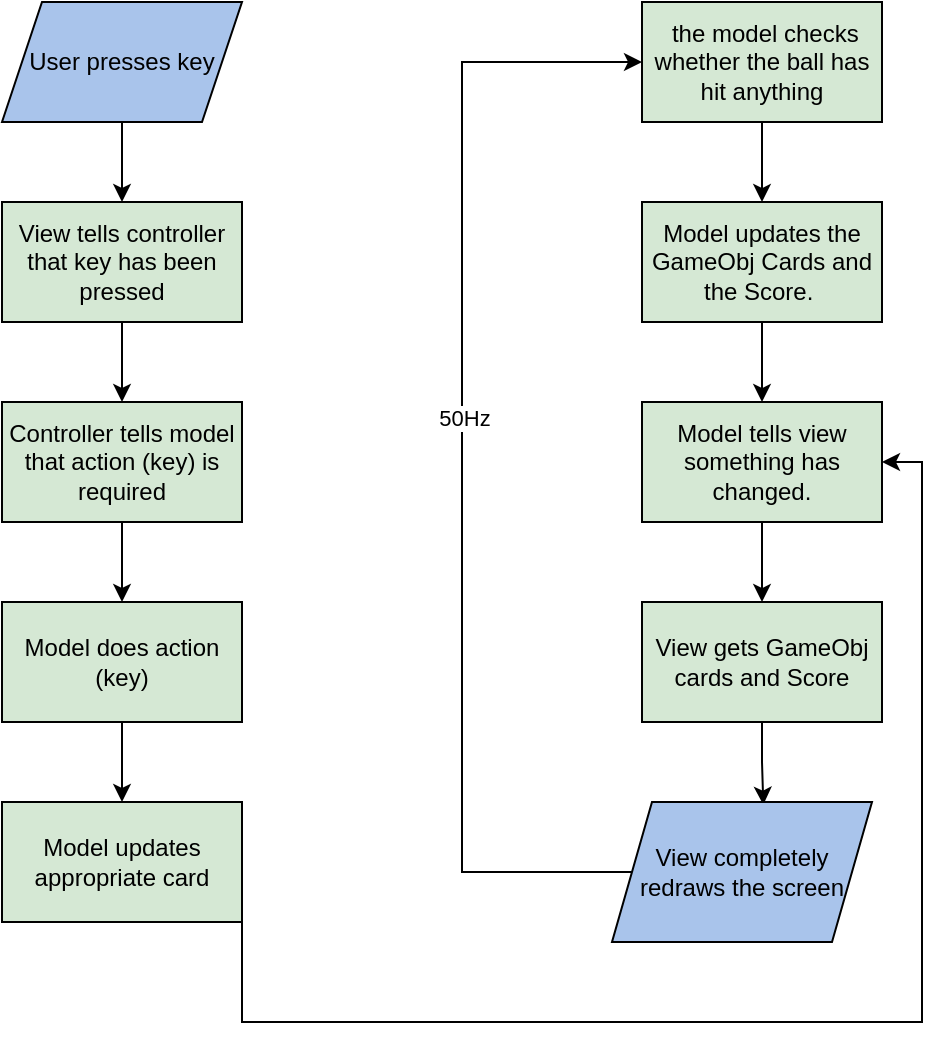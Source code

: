 <mxfile version="21.2.1" type="device">
  <diagram name="Page-1" id="IaIJ-q_uUGbP-VwZ3bt0">
    <mxGraphModel dx="1034" dy="501" grid="1" gridSize="10" guides="1" tooltips="1" connect="1" arrows="1" fold="1" page="1" pageScale="1" pageWidth="850" pageHeight="1100" math="0" shadow="0">
      <root>
        <mxCell id="0" />
        <mxCell id="1" parent="0" />
        <mxCell id="bCztx8rFVtjXC47slKtt-9" style="edgeStyle=orthogonalEdgeStyle;rounded=0;orthogonalLoop=1;jettySize=auto;html=1;exitX=0.5;exitY=1;exitDx=0;exitDy=0;" edge="1" parent="1" source="bCztx8rFVtjXC47slKtt-1" target="bCztx8rFVtjXC47slKtt-5">
          <mxGeometry relative="1" as="geometry" />
        </mxCell>
        <mxCell id="bCztx8rFVtjXC47slKtt-1" value="&amp;nbsp;the model checks whether the ball has hit anything" style="rounded=0;whiteSpace=wrap;html=1;fillColor=#D5E8D4;" vertex="1" parent="1">
          <mxGeometry x="440" y="40" width="120" height="60" as="geometry" />
        </mxCell>
        <mxCell id="bCztx8rFVtjXC47slKtt-20" style="edgeStyle=orthogonalEdgeStyle;rounded=0;orthogonalLoop=1;jettySize=auto;html=1;exitX=0.5;exitY=1;exitDx=0;exitDy=0;" edge="1" parent="1" source="bCztx8rFVtjXC47slKtt-2" target="bCztx8rFVtjXC47slKtt-15">
          <mxGeometry relative="1" as="geometry" />
        </mxCell>
        <mxCell id="bCztx8rFVtjXC47slKtt-2" value="User presses key" style="shape=parallelogram;perimeter=parallelogramPerimeter;whiteSpace=wrap;html=1;fixedSize=1;fillColor=#A9C4EB;" vertex="1" parent="1">
          <mxGeometry x="120" y="40" width="120" height="60" as="geometry" />
        </mxCell>
        <mxCell id="bCztx8rFVtjXC47slKtt-10" style="edgeStyle=orthogonalEdgeStyle;rounded=0;orthogonalLoop=1;jettySize=auto;html=1;exitX=0.5;exitY=1;exitDx=0;exitDy=0;entryX=0.5;entryY=0;entryDx=0;entryDy=0;" edge="1" parent="1" source="bCztx8rFVtjXC47slKtt-5" target="bCztx8rFVtjXC47slKtt-6">
          <mxGeometry relative="1" as="geometry" />
        </mxCell>
        <mxCell id="bCztx8rFVtjXC47slKtt-5" value="Model updates the GameObj Cards and the Score.&amp;nbsp;" style="rounded=0;whiteSpace=wrap;html=1;fillColor=#D5E8D4;" vertex="1" parent="1">
          <mxGeometry x="440" y="140" width="120" height="60" as="geometry" />
        </mxCell>
        <mxCell id="bCztx8rFVtjXC47slKtt-11" style="edgeStyle=orthogonalEdgeStyle;rounded=0;orthogonalLoop=1;jettySize=auto;html=1;exitX=0.5;exitY=1;exitDx=0;exitDy=0;" edge="1" parent="1" source="bCztx8rFVtjXC47slKtt-6" target="bCztx8rFVtjXC47slKtt-7">
          <mxGeometry relative="1" as="geometry" />
        </mxCell>
        <mxCell id="bCztx8rFVtjXC47slKtt-6" value="Model tells view something has changed." style="rounded=0;whiteSpace=wrap;html=1;fillColor=#D5E8D4;" vertex="1" parent="1">
          <mxGeometry x="440" y="240" width="120" height="60" as="geometry" />
        </mxCell>
        <mxCell id="bCztx8rFVtjXC47slKtt-12" style="edgeStyle=orthogonalEdgeStyle;rounded=0;orthogonalLoop=1;jettySize=auto;html=1;exitX=0.5;exitY=1;exitDx=0;exitDy=0;entryX=0.582;entryY=0.019;entryDx=0;entryDy=0;entryPerimeter=0;" edge="1" parent="1" source="bCztx8rFVtjXC47slKtt-7" target="bCztx8rFVtjXC47slKtt-8">
          <mxGeometry relative="1" as="geometry" />
        </mxCell>
        <mxCell id="bCztx8rFVtjXC47slKtt-7" value="View gets GameObj cards and Score" style="rounded=0;whiteSpace=wrap;html=1;fillColor=#D5E8D4;" vertex="1" parent="1">
          <mxGeometry x="440" y="340" width="120" height="60" as="geometry" />
        </mxCell>
        <mxCell id="bCztx8rFVtjXC47slKtt-13" style="edgeStyle=orthogonalEdgeStyle;rounded=0;orthogonalLoop=1;jettySize=auto;html=1;exitX=0;exitY=0.5;exitDx=0;exitDy=0;entryX=0;entryY=0.5;entryDx=0;entryDy=0;" edge="1" parent="1" source="bCztx8rFVtjXC47slKtt-8" target="bCztx8rFVtjXC47slKtt-1">
          <mxGeometry relative="1" as="geometry">
            <Array as="points">
              <mxPoint x="350" y="475" />
              <mxPoint x="350" y="70" />
            </Array>
          </mxGeometry>
        </mxCell>
        <mxCell id="bCztx8rFVtjXC47slKtt-14" value="50Hz" style="edgeLabel;html=1;align=center;verticalAlign=middle;resizable=0;points=[];" vertex="1" connectable="0" parent="bCztx8rFVtjXC47slKtt-13">
          <mxGeometry x="0.076" y="-1" relative="1" as="geometry">
            <mxPoint as="offset" />
          </mxGeometry>
        </mxCell>
        <mxCell id="bCztx8rFVtjXC47slKtt-8" value="View completely redraws the screen" style="shape=parallelogram;perimeter=parallelogramPerimeter;whiteSpace=wrap;html=1;fixedSize=1;fillColor=#A9C4EB;" vertex="1" parent="1">
          <mxGeometry x="425" y="440" width="130" height="70" as="geometry" />
        </mxCell>
        <mxCell id="bCztx8rFVtjXC47slKtt-21" style="edgeStyle=orthogonalEdgeStyle;rounded=0;orthogonalLoop=1;jettySize=auto;html=1;exitX=0.5;exitY=1;exitDx=0;exitDy=0;entryX=0.5;entryY=0;entryDx=0;entryDy=0;" edge="1" parent="1" source="bCztx8rFVtjXC47slKtt-15" target="bCztx8rFVtjXC47slKtt-16">
          <mxGeometry relative="1" as="geometry" />
        </mxCell>
        <mxCell id="bCztx8rFVtjXC47slKtt-15" value="View tells controller that key has been pressed" style="rounded=0;whiteSpace=wrap;html=1;fillColor=#D5E8D4;" vertex="1" parent="1">
          <mxGeometry x="120" y="140" width="120" height="60" as="geometry" />
        </mxCell>
        <mxCell id="bCztx8rFVtjXC47slKtt-22" style="edgeStyle=orthogonalEdgeStyle;rounded=0;orthogonalLoop=1;jettySize=auto;html=1;exitX=0.5;exitY=1;exitDx=0;exitDy=0;entryX=0.5;entryY=0;entryDx=0;entryDy=0;" edge="1" parent="1" source="bCztx8rFVtjXC47slKtt-16" target="bCztx8rFVtjXC47slKtt-17">
          <mxGeometry relative="1" as="geometry" />
        </mxCell>
        <mxCell id="bCztx8rFVtjXC47slKtt-16" value="Controller tells model that action (key) is required" style="rounded=0;whiteSpace=wrap;html=1;fillColor=#D5E8D4;" vertex="1" parent="1">
          <mxGeometry x="120" y="240" width="120" height="60" as="geometry" />
        </mxCell>
        <mxCell id="bCztx8rFVtjXC47slKtt-23" style="edgeStyle=orthogonalEdgeStyle;rounded=0;orthogonalLoop=1;jettySize=auto;html=1;exitX=0.5;exitY=1;exitDx=0;exitDy=0;entryX=0.5;entryY=0;entryDx=0;entryDy=0;" edge="1" parent="1" source="bCztx8rFVtjXC47slKtt-17" target="bCztx8rFVtjXC47slKtt-18">
          <mxGeometry relative="1" as="geometry" />
        </mxCell>
        <mxCell id="bCztx8rFVtjXC47slKtt-17" value="Model does action (key)" style="rounded=0;whiteSpace=wrap;html=1;fillColor=#D5E8D4;" vertex="1" parent="1">
          <mxGeometry x="120" y="340" width="120" height="60" as="geometry" />
        </mxCell>
        <mxCell id="bCztx8rFVtjXC47slKtt-24" style="edgeStyle=orthogonalEdgeStyle;rounded=0;orthogonalLoop=1;jettySize=auto;html=1;exitX=1;exitY=0.5;exitDx=0;exitDy=0;entryX=1;entryY=0.5;entryDx=0;entryDy=0;" edge="1" parent="1" source="bCztx8rFVtjXC47slKtt-18" target="bCztx8rFVtjXC47slKtt-6">
          <mxGeometry relative="1" as="geometry">
            <Array as="points">
              <mxPoint x="240" y="550" />
              <mxPoint x="580" y="550" />
              <mxPoint x="580" y="270" />
            </Array>
          </mxGeometry>
        </mxCell>
        <mxCell id="bCztx8rFVtjXC47slKtt-18" value="Model updates appropriate card" style="rounded=0;whiteSpace=wrap;html=1;fillColor=#D5E8D4;" vertex="1" parent="1">
          <mxGeometry x="120" y="440" width="120" height="60" as="geometry" />
        </mxCell>
      </root>
    </mxGraphModel>
  </diagram>
</mxfile>
